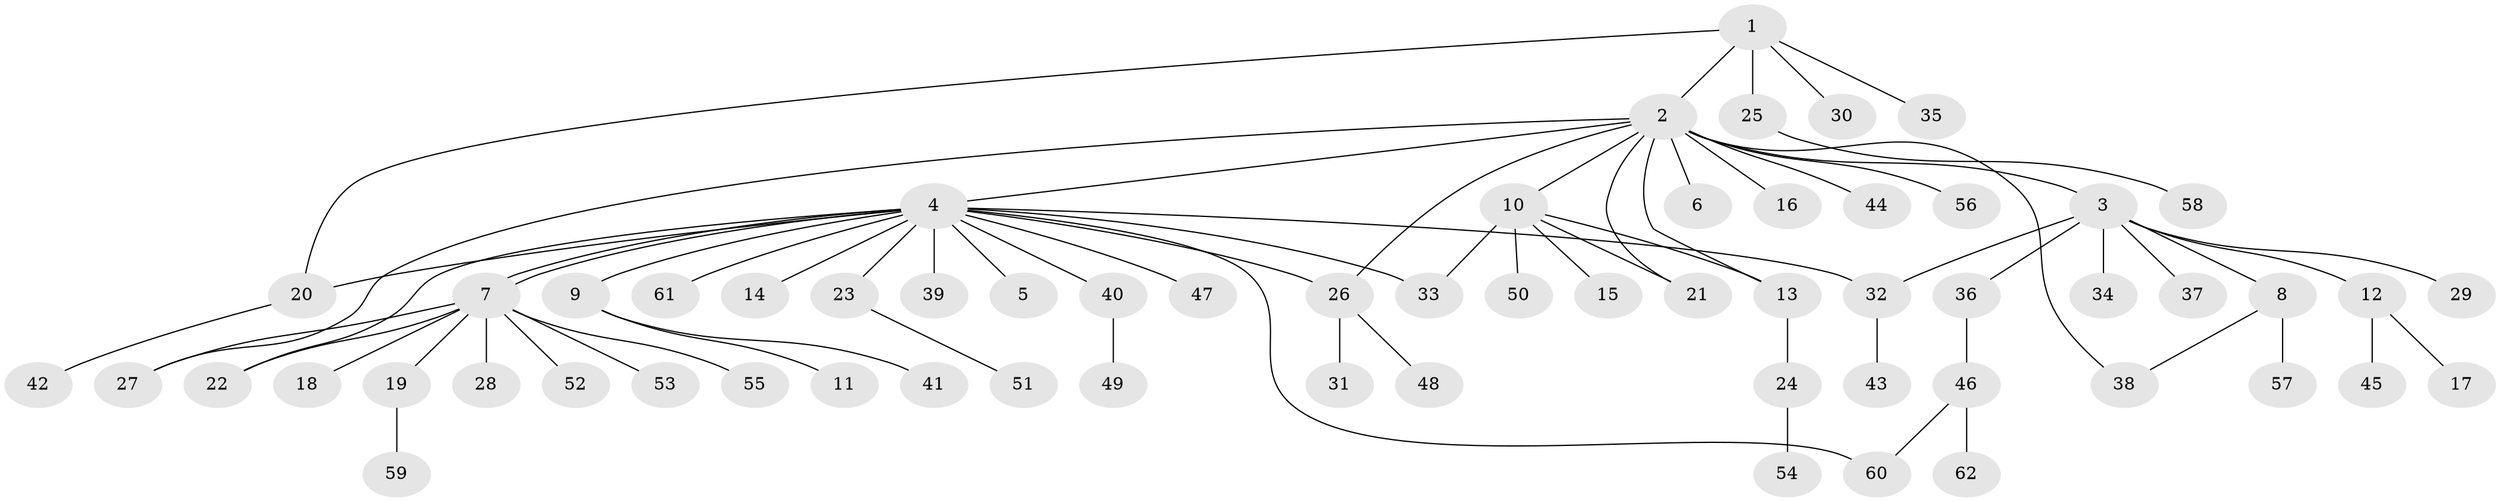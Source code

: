 // Generated by graph-tools (version 1.1) at 2025/48/03/09/25 04:48:48]
// undirected, 62 vertices, 72 edges
graph export_dot {
graph [start="1"]
  node [color=gray90,style=filled];
  1;
  2;
  3;
  4;
  5;
  6;
  7;
  8;
  9;
  10;
  11;
  12;
  13;
  14;
  15;
  16;
  17;
  18;
  19;
  20;
  21;
  22;
  23;
  24;
  25;
  26;
  27;
  28;
  29;
  30;
  31;
  32;
  33;
  34;
  35;
  36;
  37;
  38;
  39;
  40;
  41;
  42;
  43;
  44;
  45;
  46;
  47;
  48;
  49;
  50;
  51;
  52;
  53;
  54;
  55;
  56;
  57;
  58;
  59;
  60;
  61;
  62;
  1 -- 2;
  1 -- 20;
  1 -- 25;
  1 -- 30;
  1 -- 35;
  2 -- 3;
  2 -- 4;
  2 -- 6;
  2 -- 10;
  2 -- 13;
  2 -- 16;
  2 -- 21;
  2 -- 26;
  2 -- 27;
  2 -- 38;
  2 -- 44;
  2 -- 56;
  3 -- 8;
  3 -- 12;
  3 -- 29;
  3 -- 32;
  3 -- 34;
  3 -- 36;
  3 -- 37;
  4 -- 5;
  4 -- 7;
  4 -- 7;
  4 -- 9;
  4 -- 14;
  4 -- 20;
  4 -- 22;
  4 -- 23;
  4 -- 26;
  4 -- 32;
  4 -- 33;
  4 -- 39;
  4 -- 40;
  4 -- 47;
  4 -- 60;
  4 -- 61;
  7 -- 18;
  7 -- 19;
  7 -- 22;
  7 -- 27;
  7 -- 28;
  7 -- 52;
  7 -- 53;
  7 -- 55;
  8 -- 38;
  8 -- 57;
  9 -- 11;
  9 -- 41;
  10 -- 13;
  10 -- 15;
  10 -- 21;
  10 -- 33;
  10 -- 50;
  12 -- 17;
  12 -- 45;
  13 -- 24;
  19 -- 59;
  20 -- 42;
  23 -- 51;
  24 -- 54;
  25 -- 58;
  26 -- 31;
  26 -- 48;
  32 -- 43;
  36 -- 46;
  40 -- 49;
  46 -- 60;
  46 -- 62;
}
